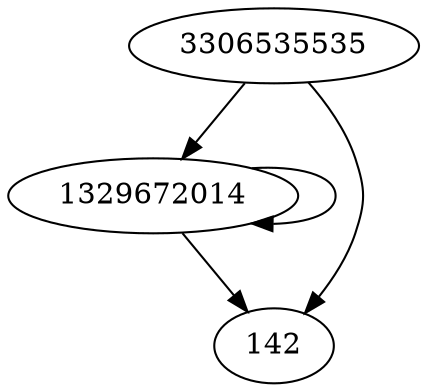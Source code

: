 digraph  {
1329672014;
142;
3306535535;
1329672014 -> 142;
1329672014 -> 1329672014;
3306535535 -> 1329672014;
3306535535 -> 142;
}
